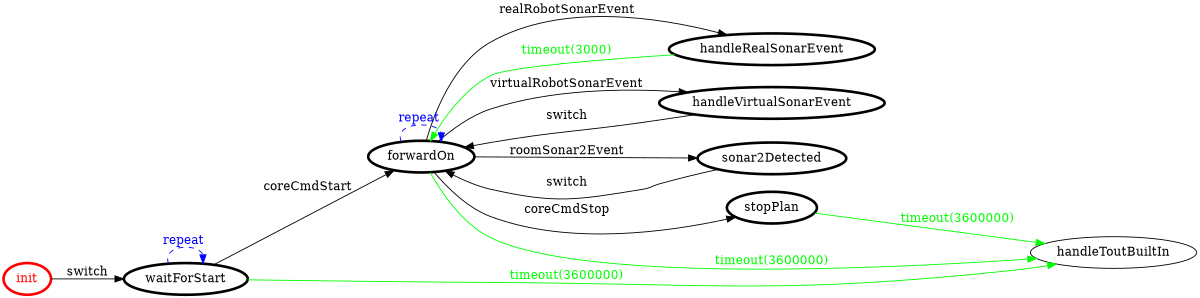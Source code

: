 /*
*
* A GraphViz DOT FSM description 
* Please use a GraphViz visualizer (like http://www.webgraphviz.com)
*  
*/

digraph finite_state_machine {
	rankdir=LR
	size="8,5"
	
	init [ color = red ][ fontcolor = red ][ penwidth = 3 ]
	handleRealSonarEvent [ color = black ][ fontcolor = black ][ penwidth = 3 ]
	handleVirtualSonarEvent [ color = black ][ fontcolor = black ][ penwidth = 3 ]
	sonar2Detected [ color = black ][ fontcolor = black ][ penwidth = 3 ]
	waitForStart [ color = black ][ fontcolor = black ][ penwidth = 3 ]
	forwardOn [ color = black ][ fontcolor = black ][ penwidth = 3 ]
	stopPlan [ color = black ][ fontcolor = black ][ penwidth = 3 ]
	
	sonar2Detected -> forwardOn [ label = "switch" ][ color = black ][ fontcolor = black ]
	waitForStart -> handleToutBuiltIn [ label = "timeout(3600000)" ][ color = green ][ fontcolor = green ]
	handleVirtualSonarEvent -> forwardOn [ label = "switch" ][ color = black ][ fontcolor = black ]
	stopPlan -> handleToutBuiltIn [ label = "timeout(3600000)" ][ color = green ][ fontcolor = green ]
	waitForStart -> forwardOn [ label = "coreCmdStart" ][ color = black ][ fontcolor = black ]
	forwardOn -> handleToutBuiltIn [ label = "timeout(3600000)" ][ color = green ][ fontcolor = green ]
	forwardOn -> stopPlan [ label = "coreCmdStop" ][ color = black ][ fontcolor = black ]
	handleRealSonarEvent -> forwardOn [ label = "timeout(3000)" ][ color = green ][ fontcolor = green ]
	forwardOn -> handleVirtualSonarEvent [ label = "virtualRobotSonarEvent" ][ color = black ][ fontcolor = black ]
	waitForStart -> waitForStart [ label = "repeat "][ style = dashed ][ color = blue ][ fontcolor = blue ]
	forwardOn -> handleRealSonarEvent [ label = "realRobotSonarEvent" ][ color = black ][ fontcolor = black ]
	forwardOn -> forwardOn [ label = "repeat "][ style = dashed ][ color = blue ][ fontcolor = blue ]
	init -> waitForStart [ label = "switch" ][ color = black ][ fontcolor = black ]
	forwardOn -> sonar2Detected [ label = "roomSonar2Event" ][ color = black ][ fontcolor = black ]
}
